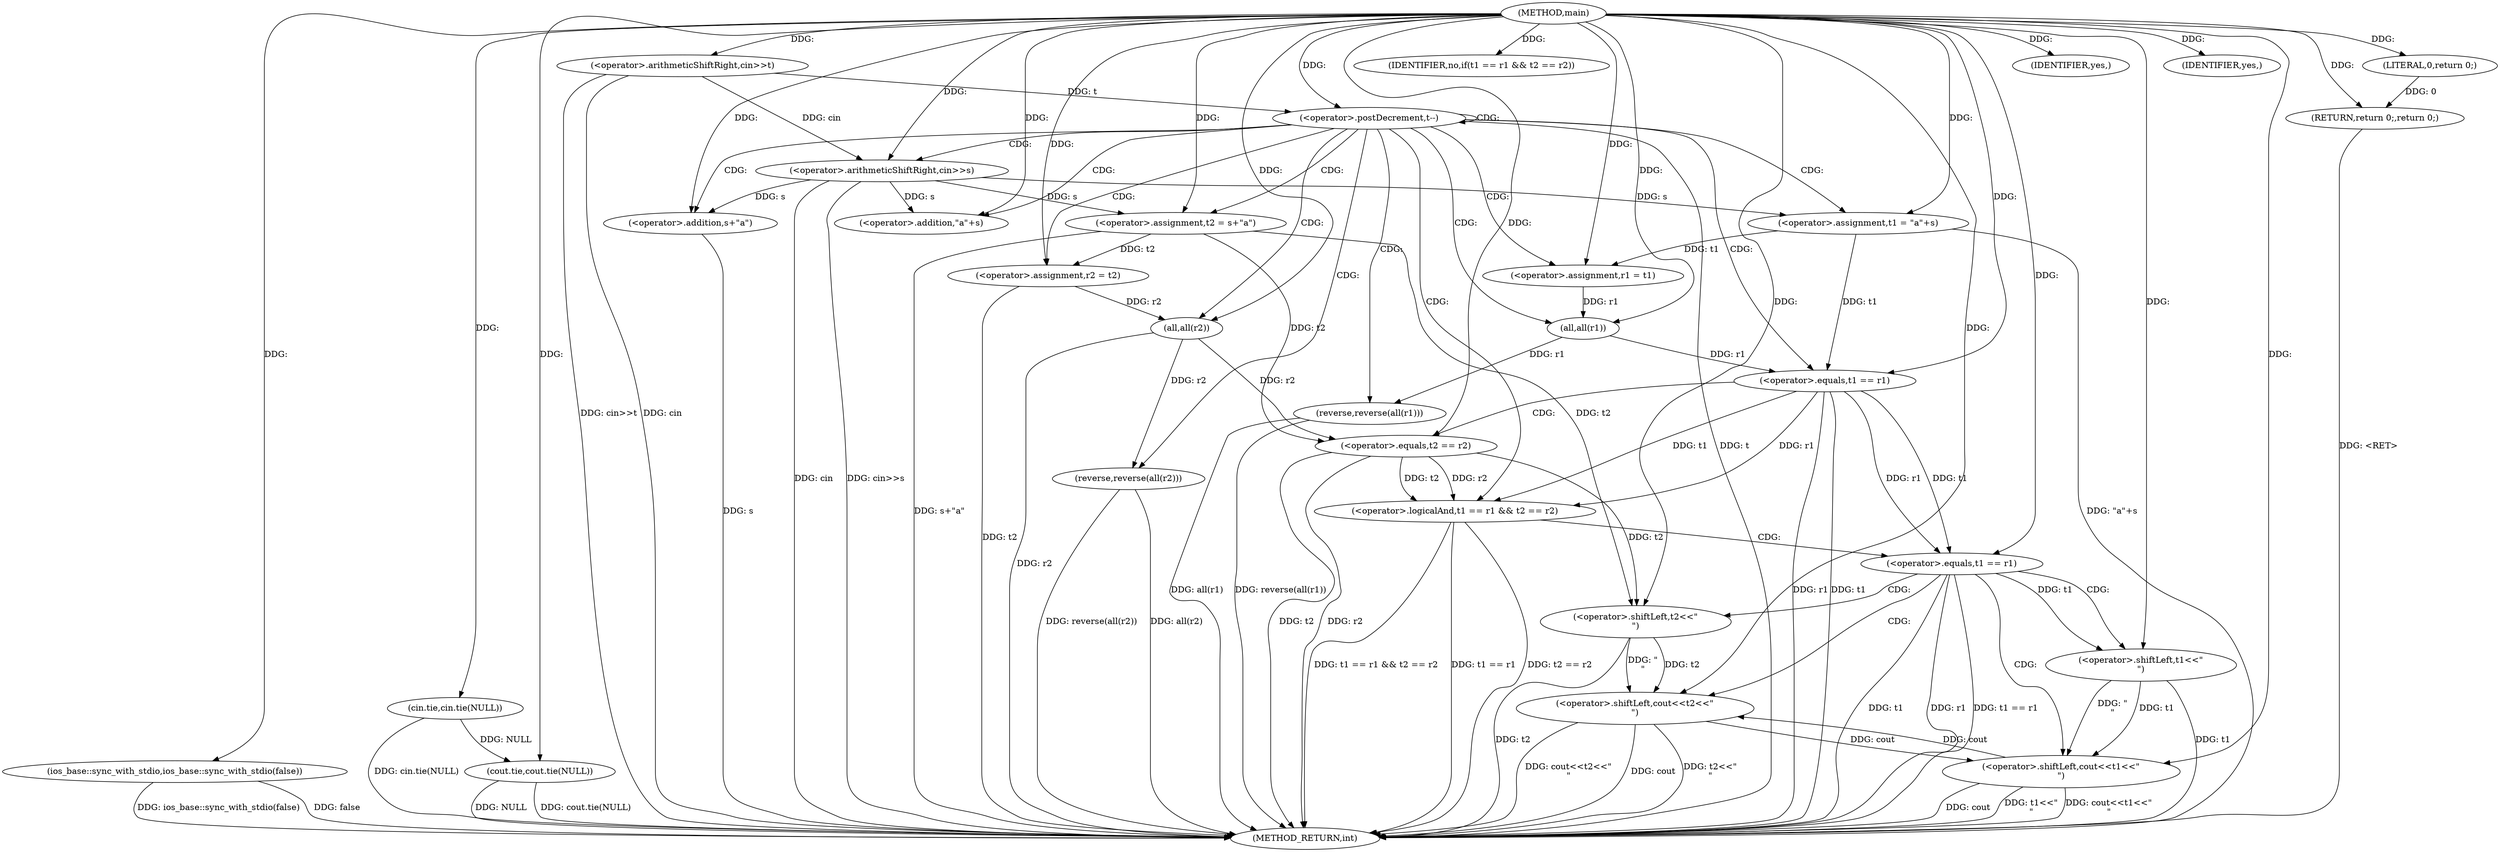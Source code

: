 digraph "main" {  
"1000138" [label = "(METHOD,main)" ]
"1000215" [label = "(METHOD_RETURN,int)" ]
"1000140" [label = "(ios_base::sync_with_stdio,ios_base::sync_with_stdio(false))" ]
"1000142" [label = "(cin.tie,cin.tie(NULL))" ]
"1000144" [label = "(cout.tie,cout.tie(NULL))" ]
"1000147" [label = "(<operator>.arithmeticShiftRight,cin>>t)" ]
"1000213" [label = "(RETURN,return 0;,return 0;)" ]
"1000151" [label = "(<operator>.postDecrement,t--)" ]
"1000214" [label = "(LITERAL,0,return 0;)" ]
"1000155" [label = "(<operator>.arithmeticShiftRight,cin>>s)" ]
"1000159" [label = "(<operator>.assignment,t1 = \"a\"+s)" ]
"1000165" [label = "(<operator>.assignment,t2 = s+\"a\")" ]
"1000171" [label = "(<operator>.assignment,r1 = t1)" ]
"1000175" [label = "(<operator>.assignment,r2 = t2)" ]
"1000178" [label = "(reverse,reverse(all(r1)))" ]
"1000181" [label = "(reverse,reverse(all(r2)))" ]
"1000185" [label = "(<operator>.logicalAnd,t1 == r1 && t2 == r2)" ]
"1000192" [label = "(IDENTIFIER,no,if(t1 == r1 && t2 == r2))" ]
"1000161" [label = "(<operator>.addition,\"a\"+s)" ]
"1000167" [label = "(<operator>.addition,s+\"a\")" ]
"1000179" [label = "(all,all(r1))" ]
"1000182" [label = "(all,all(r2))" ]
"1000186" [label = "(<operator>.equals,t1 == r1)" ]
"1000189" [label = "(<operator>.equals,t2 == r2)" ]
"1000195" [label = "(<operator>.equals,t1 == r1)" ]
"1000199" [label = "(IDENTIFIER,yes,)" ]
"1000200" [label = "(<operator>.shiftLeft,cout<<t2<<\"\n\")" ]
"1000207" [label = "(IDENTIFIER,yes,)" ]
"1000208" [label = "(<operator>.shiftLeft,cout<<t1<<\"\n\")" ]
"1000202" [label = "(<operator>.shiftLeft,t2<<\"\n\")" ]
"1000210" [label = "(<operator>.shiftLeft,t1<<\"\n\")" ]
  "1000213" -> "1000215"  [ label = "DDG: <RET>"] 
  "1000140" -> "1000215"  [ label = "DDG: ios_base::sync_with_stdio(false)"] 
  "1000142" -> "1000215"  [ label = "DDG: cin.tie(NULL)"] 
  "1000144" -> "1000215"  [ label = "DDG: NULL"] 
  "1000144" -> "1000215"  [ label = "DDG: cout.tie(NULL)"] 
  "1000147" -> "1000215"  [ label = "DDG: cin"] 
  "1000147" -> "1000215"  [ label = "DDG: cin>>t"] 
  "1000151" -> "1000215"  [ label = "DDG: t"] 
  "1000155" -> "1000215"  [ label = "DDG: cin"] 
  "1000155" -> "1000215"  [ label = "DDG: cin>>s"] 
  "1000159" -> "1000215"  [ label = "DDG: \"a\"+s"] 
  "1000167" -> "1000215"  [ label = "DDG: s"] 
  "1000165" -> "1000215"  [ label = "DDG: s+\"a\""] 
  "1000175" -> "1000215"  [ label = "DDG: t2"] 
  "1000178" -> "1000215"  [ label = "DDG: all(r1)"] 
  "1000178" -> "1000215"  [ label = "DDG: reverse(all(r1))"] 
  "1000182" -> "1000215"  [ label = "DDG: r2"] 
  "1000181" -> "1000215"  [ label = "DDG: all(r2)"] 
  "1000181" -> "1000215"  [ label = "DDG: reverse(all(r2))"] 
  "1000186" -> "1000215"  [ label = "DDG: t1"] 
  "1000186" -> "1000215"  [ label = "DDG: r1"] 
  "1000185" -> "1000215"  [ label = "DDG: t1 == r1"] 
  "1000189" -> "1000215"  [ label = "DDG: t2"] 
  "1000189" -> "1000215"  [ label = "DDG: r2"] 
  "1000185" -> "1000215"  [ label = "DDG: t2 == r2"] 
  "1000185" -> "1000215"  [ label = "DDG: t1 == r1 && t2 == r2"] 
  "1000195" -> "1000215"  [ label = "DDG: t1"] 
  "1000195" -> "1000215"  [ label = "DDG: r1"] 
  "1000195" -> "1000215"  [ label = "DDG: t1 == r1"] 
  "1000208" -> "1000215"  [ label = "DDG: cout"] 
  "1000210" -> "1000215"  [ label = "DDG: t1"] 
  "1000208" -> "1000215"  [ label = "DDG: t1<<\"\n\""] 
  "1000208" -> "1000215"  [ label = "DDG: cout<<t1<<\"\n\""] 
  "1000200" -> "1000215"  [ label = "DDG: cout"] 
  "1000202" -> "1000215"  [ label = "DDG: t2"] 
  "1000200" -> "1000215"  [ label = "DDG: t2<<\"\n\""] 
  "1000200" -> "1000215"  [ label = "DDG: cout<<t2<<\"\n\""] 
  "1000140" -> "1000215"  [ label = "DDG: false"] 
  "1000214" -> "1000213"  [ label = "DDG: 0"] 
  "1000138" -> "1000213"  [ label = "DDG: "] 
  "1000138" -> "1000140"  [ label = "DDG: "] 
  "1000138" -> "1000142"  [ label = "DDG: "] 
  "1000142" -> "1000144"  [ label = "DDG: NULL"] 
  "1000138" -> "1000144"  [ label = "DDG: "] 
  "1000138" -> "1000147"  [ label = "DDG: "] 
  "1000138" -> "1000214"  [ label = "DDG: "] 
  "1000147" -> "1000151"  [ label = "DDG: t"] 
  "1000138" -> "1000151"  [ label = "DDG: "] 
  "1000155" -> "1000159"  [ label = "DDG: s"] 
  "1000138" -> "1000159"  [ label = "DDG: "] 
  "1000138" -> "1000165"  [ label = "DDG: "] 
  "1000155" -> "1000165"  [ label = "DDG: s"] 
  "1000159" -> "1000171"  [ label = "DDG: t1"] 
  "1000138" -> "1000171"  [ label = "DDG: "] 
  "1000165" -> "1000175"  [ label = "DDG: t2"] 
  "1000138" -> "1000175"  [ label = "DDG: "] 
  "1000147" -> "1000155"  [ label = "DDG: cin"] 
  "1000138" -> "1000155"  [ label = "DDG: "] 
  "1000179" -> "1000178"  [ label = "DDG: r1"] 
  "1000182" -> "1000181"  [ label = "DDG: r2"] 
  "1000138" -> "1000192"  [ label = "DDG: "] 
  "1000138" -> "1000161"  [ label = "DDG: "] 
  "1000155" -> "1000161"  [ label = "DDG: s"] 
  "1000138" -> "1000167"  [ label = "DDG: "] 
  "1000155" -> "1000167"  [ label = "DDG: s"] 
  "1000171" -> "1000179"  [ label = "DDG: r1"] 
  "1000138" -> "1000179"  [ label = "DDG: "] 
  "1000175" -> "1000182"  [ label = "DDG: r2"] 
  "1000138" -> "1000182"  [ label = "DDG: "] 
  "1000186" -> "1000185"  [ label = "DDG: r1"] 
  "1000186" -> "1000185"  [ label = "DDG: t1"] 
  "1000189" -> "1000185"  [ label = "DDG: r2"] 
  "1000189" -> "1000185"  [ label = "DDG: t2"] 
  "1000138" -> "1000186"  [ label = "DDG: "] 
  "1000159" -> "1000186"  [ label = "DDG: t1"] 
  "1000179" -> "1000186"  [ label = "DDG: r1"] 
  "1000138" -> "1000189"  [ label = "DDG: "] 
  "1000165" -> "1000189"  [ label = "DDG: t2"] 
  "1000182" -> "1000189"  [ label = "DDG: r2"] 
  "1000186" -> "1000195"  [ label = "DDG: t1"] 
  "1000138" -> "1000195"  [ label = "DDG: "] 
  "1000186" -> "1000195"  [ label = "DDG: r1"] 
  "1000138" -> "1000199"  [ label = "DDG: "] 
  "1000208" -> "1000200"  [ label = "DDG: cout"] 
  "1000138" -> "1000200"  [ label = "DDG: "] 
  "1000202" -> "1000200"  [ label = "DDG: t2"] 
  "1000202" -> "1000200"  [ label = "DDG: \"\n\""] 
  "1000138" -> "1000207"  [ label = "DDG: "] 
  "1000189" -> "1000202"  [ label = "DDG: t2"] 
  "1000138" -> "1000202"  [ label = "DDG: "] 
  "1000165" -> "1000202"  [ label = "DDG: t2"] 
  "1000200" -> "1000208"  [ label = "DDG: cout"] 
  "1000138" -> "1000208"  [ label = "DDG: "] 
  "1000210" -> "1000208"  [ label = "DDG: \"\n\""] 
  "1000210" -> "1000208"  [ label = "DDG: t1"] 
  "1000195" -> "1000210"  [ label = "DDG: t1"] 
  "1000138" -> "1000210"  [ label = "DDG: "] 
  "1000151" -> "1000161"  [ label = "CDG: "] 
  "1000151" -> "1000182"  [ label = "CDG: "] 
  "1000151" -> "1000186"  [ label = "CDG: "] 
  "1000151" -> "1000165"  [ label = "CDG: "] 
  "1000151" -> "1000178"  [ label = "CDG: "] 
  "1000151" -> "1000159"  [ label = "CDG: "] 
  "1000151" -> "1000167"  [ label = "CDG: "] 
  "1000151" -> "1000175"  [ label = "CDG: "] 
  "1000151" -> "1000155"  [ label = "CDG: "] 
  "1000151" -> "1000151"  [ label = "CDG: "] 
  "1000151" -> "1000171"  [ label = "CDG: "] 
  "1000151" -> "1000179"  [ label = "CDG: "] 
  "1000151" -> "1000181"  [ label = "CDG: "] 
  "1000151" -> "1000185"  [ label = "CDG: "] 
  "1000185" -> "1000195"  [ label = "CDG: "] 
  "1000186" -> "1000189"  [ label = "CDG: "] 
  "1000195" -> "1000200"  [ label = "CDG: "] 
  "1000195" -> "1000208"  [ label = "CDG: "] 
  "1000195" -> "1000210"  [ label = "CDG: "] 
  "1000195" -> "1000202"  [ label = "CDG: "] 
}

